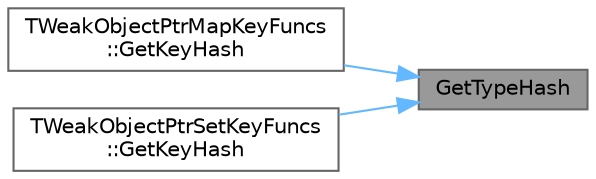 digraph "GetTypeHash"
{
 // INTERACTIVE_SVG=YES
 // LATEX_PDF_SIZE
  bgcolor="transparent";
  edge [fontname=Helvetica,fontsize=10,labelfontname=Helvetica,labelfontsize=10];
  node [fontname=Helvetica,fontsize=10,shape=box,height=0.2,width=0.4];
  rankdir="RL";
  Node1 [id="Node000001",label="GetTypeHash",height=0.2,width=0.4,color="gray40", fillcolor="grey60", style="filled", fontcolor="black",tooltip="Hash function."];
  Node1 -> Node2 [id="edge1_Node000001_Node000002",dir="back",color="steelblue1",style="solid",tooltip=" "];
  Node2 [id="Node000002",label="TWeakObjectPtrMapKeyFuncs\l::GetKeyHash",height=0.2,width=0.4,color="grey40", fillcolor="white", style="filled",URL="$d4/d98/structTWeakObjectPtrMapKeyFuncs.html#a62e01274fb379fe37d37280fa48db875",tooltip=" "];
  Node1 -> Node3 [id="edge2_Node000001_Node000003",dir="back",color="steelblue1",style="solid",tooltip=" "];
  Node3 [id="Node000003",label="TWeakObjectPtrSetKeyFuncs\l::GetKeyHash",height=0.2,width=0.4,color="grey40", fillcolor="white", style="filled",URL="$d7/d4f/structTWeakObjectPtrSetKeyFuncs.html#a027f3c27ff5ba78d0e11c6630331e364",tooltip=" "];
}
